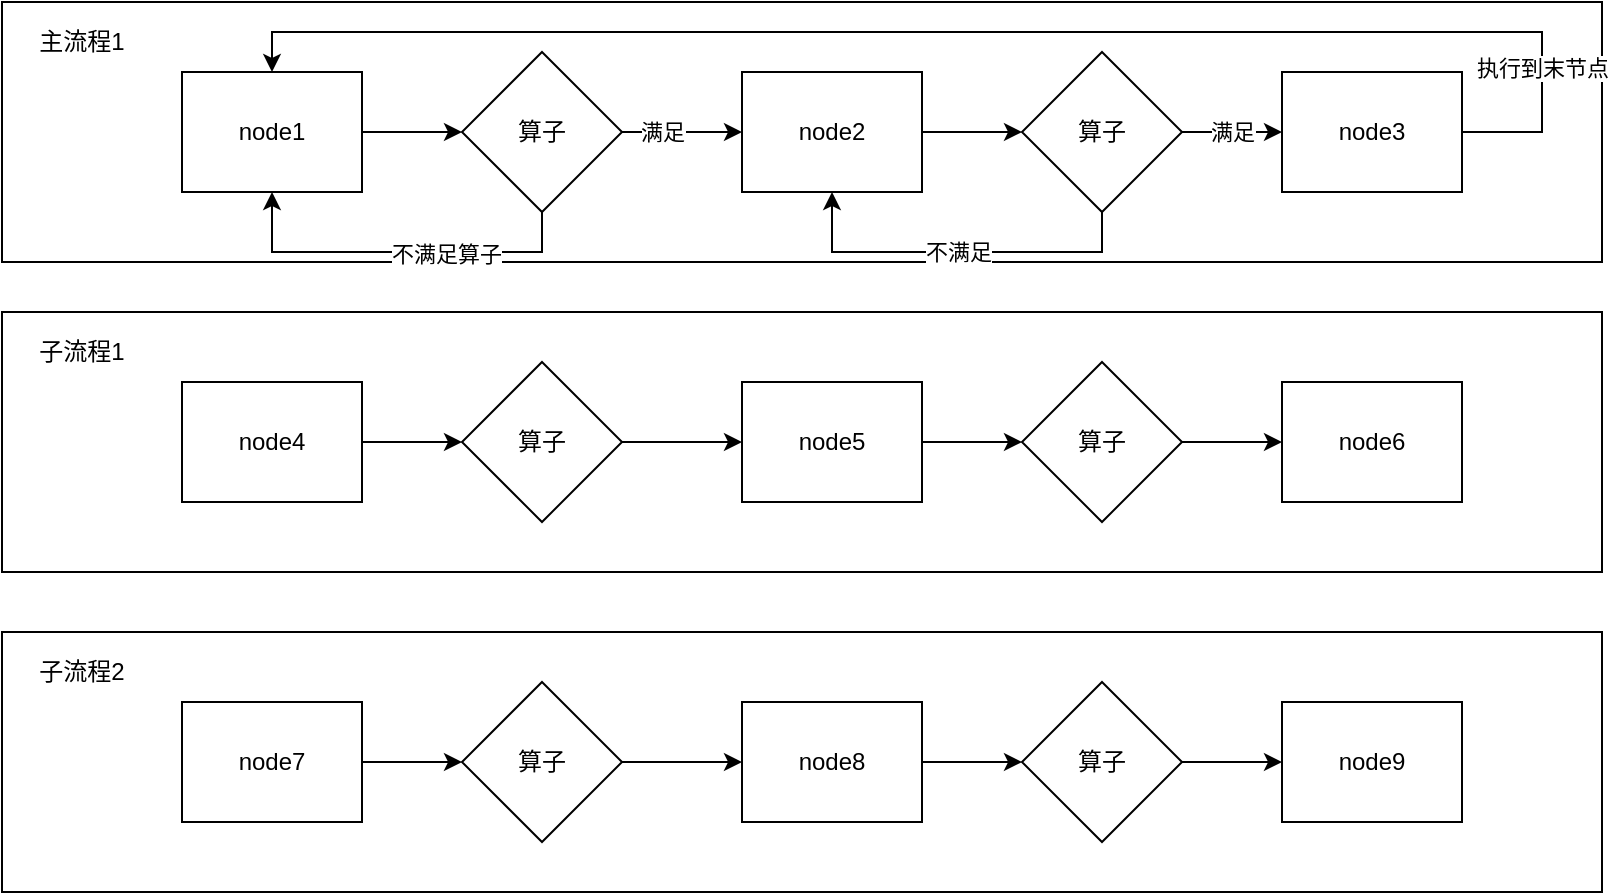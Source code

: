 <mxfile version="16.0.3" type="github">
  <diagram id="oNUJ1xe47OoZGaQnLxCl" name="Page-1">
    <mxGraphModel dx="946" dy="589" grid="1" gridSize="10" guides="1" tooltips="1" connect="1" arrows="1" fold="1" page="1" pageScale="1" pageWidth="827" pageHeight="1169" math="0" shadow="0">
      <root>
        <mxCell id="0" />
        <mxCell id="1" parent="0" />
        <mxCell id="5Pydk1ctjDTBAbrH4P00-10" value="" style="rounded=0;whiteSpace=wrap;html=1;" vertex="1" parent="1">
          <mxGeometry x="20" y="105" width="800" height="130" as="geometry" />
        </mxCell>
        <mxCell id="5Pydk1ctjDTBAbrH4P00-4" style="edgeStyle=orthogonalEdgeStyle;rounded=0;orthogonalLoop=1;jettySize=auto;html=1;exitX=1;exitY=0.5;exitDx=0;exitDy=0;" edge="1" parent="1" source="5Pydk1ctjDTBAbrH4P00-1">
          <mxGeometry relative="1" as="geometry">
            <mxPoint x="250" y="170" as="targetPoint" />
          </mxGeometry>
        </mxCell>
        <mxCell id="5Pydk1ctjDTBAbrH4P00-1" value="node1" style="rounded=0;whiteSpace=wrap;html=1;" vertex="1" parent="1">
          <mxGeometry x="110" y="140" width="90" height="60" as="geometry" />
        </mxCell>
        <mxCell id="5Pydk1ctjDTBAbrH4P00-8" style="edgeStyle=orthogonalEdgeStyle;rounded=0;orthogonalLoop=1;jettySize=auto;html=1;exitX=1;exitY=0.5;exitDx=0;exitDy=0;entryX=0;entryY=0.5;entryDx=0;entryDy=0;" edge="1" parent="1" source="5Pydk1ctjDTBAbrH4P00-2" target="5Pydk1ctjDTBAbrH4P00-7">
          <mxGeometry relative="1" as="geometry" />
        </mxCell>
        <mxCell id="5Pydk1ctjDTBAbrH4P00-2" value="node2" style="rounded=0;whiteSpace=wrap;html=1;" vertex="1" parent="1">
          <mxGeometry x="390" y="140" width="90" height="60" as="geometry" />
        </mxCell>
        <mxCell id="5Pydk1ctjDTBAbrH4P00-38" style="edgeStyle=orthogonalEdgeStyle;rounded=0;orthogonalLoop=1;jettySize=auto;html=1;entryX=0.5;entryY=0;entryDx=0;entryDy=0;" edge="1" parent="1" source="5Pydk1ctjDTBAbrH4P00-3" target="5Pydk1ctjDTBAbrH4P00-1">
          <mxGeometry relative="1" as="geometry">
            <Array as="points">
              <mxPoint x="790" y="170" />
              <mxPoint x="790" y="120" />
              <mxPoint x="155" y="120" />
            </Array>
          </mxGeometry>
        </mxCell>
        <mxCell id="5Pydk1ctjDTBAbrH4P00-39" value="执行到末节点" style="edgeLabel;html=1;align=center;verticalAlign=middle;resizable=0;points=[];" vertex="1" connectable="0" parent="5Pydk1ctjDTBAbrH4P00-38">
          <mxGeometry x="-0.807" relative="1" as="geometry">
            <mxPoint as="offset" />
          </mxGeometry>
        </mxCell>
        <mxCell id="5Pydk1ctjDTBAbrH4P00-3" value="node3" style="rounded=0;whiteSpace=wrap;html=1;" vertex="1" parent="1">
          <mxGeometry x="660" y="140" width="90" height="60" as="geometry" />
        </mxCell>
        <mxCell id="5Pydk1ctjDTBAbrH4P00-6" style="edgeStyle=orthogonalEdgeStyle;rounded=0;orthogonalLoop=1;jettySize=auto;html=1;exitX=1;exitY=0.5;exitDx=0;exitDy=0;entryX=0;entryY=0.5;entryDx=0;entryDy=0;" edge="1" parent="1" source="5Pydk1ctjDTBAbrH4P00-5" target="5Pydk1ctjDTBAbrH4P00-2">
          <mxGeometry relative="1" as="geometry">
            <mxPoint x="380" y="170" as="targetPoint" />
          </mxGeometry>
        </mxCell>
        <mxCell id="5Pydk1ctjDTBAbrH4P00-36" value="满足" style="edgeLabel;html=1;align=center;verticalAlign=middle;resizable=0;points=[];" vertex="1" connectable="0" parent="5Pydk1ctjDTBAbrH4P00-6">
          <mxGeometry x="-0.433" y="-1" relative="1" as="geometry">
            <mxPoint x="3" y="-1" as="offset" />
          </mxGeometry>
        </mxCell>
        <mxCell id="5Pydk1ctjDTBAbrH4P00-34" style="edgeStyle=orthogonalEdgeStyle;rounded=0;orthogonalLoop=1;jettySize=auto;html=1;exitX=0.5;exitY=1;exitDx=0;exitDy=0;entryX=0.5;entryY=1;entryDx=0;entryDy=0;" edge="1" parent="1" source="5Pydk1ctjDTBAbrH4P00-5" target="5Pydk1ctjDTBAbrH4P00-1">
          <mxGeometry relative="1" as="geometry" />
        </mxCell>
        <mxCell id="5Pydk1ctjDTBAbrH4P00-35" value="不满足算子" style="edgeLabel;html=1;align=center;verticalAlign=middle;resizable=0;points=[];" vertex="1" connectable="0" parent="5Pydk1ctjDTBAbrH4P00-34">
          <mxGeometry x="-0.265" y="1" relative="1" as="geometry">
            <mxPoint as="offset" />
          </mxGeometry>
        </mxCell>
        <mxCell id="5Pydk1ctjDTBAbrH4P00-5" value="算子" style="rhombus;whiteSpace=wrap;html=1;" vertex="1" parent="1">
          <mxGeometry x="250" y="130" width="80" height="80" as="geometry" />
        </mxCell>
        <mxCell id="5Pydk1ctjDTBAbrH4P00-9" value="满足" style="edgeStyle=orthogonalEdgeStyle;rounded=0;orthogonalLoop=1;jettySize=auto;html=1;entryX=0;entryY=0.5;entryDx=0;entryDy=0;" edge="1" parent="1" source="5Pydk1ctjDTBAbrH4P00-7" target="5Pydk1ctjDTBAbrH4P00-3">
          <mxGeometry relative="1" as="geometry" />
        </mxCell>
        <mxCell id="5Pydk1ctjDTBAbrH4P00-37" value="不满足" style="edgeStyle=orthogonalEdgeStyle;rounded=0;orthogonalLoop=1;jettySize=auto;html=1;exitX=0.5;exitY=1;exitDx=0;exitDy=0;entryX=0.5;entryY=1;entryDx=0;entryDy=0;" edge="1" parent="1" source="5Pydk1ctjDTBAbrH4P00-7" target="5Pydk1ctjDTBAbrH4P00-2">
          <mxGeometry relative="1" as="geometry">
            <Array as="points">
              <mxPoint x="570" y="230" />
              <mxPoint x="435" y="230" />
            </Array>
          </mxGeometry>
        </mxCell>
        <mxCell id="5Pydk1ctjDTBAbrH4P00-7" value="算子" style="rhombus;whiteSpace=wrap;html=1;" vertex="1" parent="1">
          <mxGeometry x="530" y="130" width="80" height="80" as="geometry" />
        </mxCell>
        <mxCell id="5Pydk1ctjDTBAbrH4P00-11" value="主流程1" style="text;html=1;strokeColor=none;fillColor=none;align=center;verticalAlign=middle;whiteSpace=wrap;rounded=0;" vertex="1" parent="1">
          <mxGeometry x="30" y="110" width="60" height="30" as="geometry" />
        </mxCell>
        <mxCell id="5Pydk1ctjDTBAbrH4P00-12" value="" style="rounded=0;whiteSpace=wrap;html=1;" vertex="1" parent="1">
          <mxGeometry x="20" y="260" width="800" height="130" as="geometry" />
        </mxCell>
        <mxCell id="5Pydk1ctjDTBAbrH4P00-13" style="edgeStyle=orthogonalEdgeStyle;rounded=0;orthogonalLoop=1;jettySize=auto;html=1;exitX=1;exitY=0.5;exitDx=0;exitDy=0;" edge="1" parent="1" source="5Pydk1ctjDTBAbrH4P00-14">
          <mxGeometry relative="1" as="geometry">
            <mxPoint x="250" y="325" as="targetPoint" />
          </mxGeometry>
        </mxCell>
        <mxCell id="5Pydk1ctjDTBAbrH4P00-14" value="node4" style="rounded=0;whiteSpace=wrap;html=1;" vertex="1" parent="1">
          <mxGeometry x="110" y="295" width="90" height="60" as="geometry" />
        </mxCell>
        <mxCell id="5Pydk1ctjDTBAbrH4P00-15" style="edgeStyle=orthogonalEdgeStyle;rounded=0;orthogonalLoop=1;jettySize=auto;html=1;exitX=1;exitY=0.5;exitDx=0;exitDy=0;entryX=0;entryY=0.5;entryDx=0;entryDy=0;" edge="1" parent="1" source="5Pydk1ctjDTBAbrH4P00-16" target="5Pydk1ctjDTBAbrH4P00-21">
          <mxGeometry relative="1" as="geometry" />
        </mxCell>
        <mxCell id="5Pydk1ctjDTBAbrH4P00-16" value="node5" style="rounded=0;whiteSpace=wrap;html=1;" vertex="1" parent="1">
          <mxGeometry x="390" y="295" width="90" height="60" as="geometry" />
        </mxCell>
        <mxCell id="5Pydk1ctjDTBAbrH4P00-17" value="node6" style="rounded=0;whiteSpace=wrap;html=1;" vertex="1" parent="1">
          <mxGeometry x="660" y="295" width="90" height="60" as="geometry" />
        </mxCell>
        <mxCell id="5Pydk1ctjDTBAbrH4P00-18" style="edgeStyle=orthogonalEdgeStyle;rounded=0;orthogonalLoop=1;jettySize=auto;html=1;exitX=1;exitY=0.5;exitDx=0;exitDy=0;entryX=0;entryY=0.5;entryDx=0;entryDy=0;" edge="1" parent="1" source="5Pydk1ctjDTBAbrH4P00-19" target="5Pydk1ctjDTBAbrH4P00-16">
          <mxGeometry relative="1" as="geometry">
            <mxPoint x="380" y="325" as="targetPoint" />
          </mxGeometry>
        </mxCell>
        <mxCell id="5Pydk1ctjDTBAbrH4P00-19" value="&lt;span&gt;算子&lt;/span&gt;" style="rhombus;whiteSpace=wrap;html=1;" vertex="1" parent="1">
          <mxGeometry x="250" y="285" width="80" height="80" as="geometry" />
        </mxCell>
        <mxCell id="5Pydk1ctjDTBAbrH4P00-20" style="edgeStyle=orthogonalEdgeStyle;rounded=0;orthogonalLoop=1;jettySize=auto;html=1;entryX=0;entryY=0.5;entryDx=0;entryDy=0;" edge="1" parent="1" source="5Pydk1ctjDTBAbrH4P00-21" target="5Pydk1ctjDTBAbrH4P00-17">
          <mxGeometry relative="1" as="geometry" />
        </mxCell>
        <mxCell id="5Pydk1ctjDTBAbrH4P00-21" value="&lt;span&gt;算子&lt;/span&gt;" style="rhombus;whiteSpace=wrap;html=1;" vertex="1" parent="1">
          <mxGeometry x="530" y="285" width="80" height="80" as="geometry" />
        </mxCell>
        <mxCell id="5Pydk1ctjDTBAbrH4P00-22" value="子流程1" style="text;html=1;strokeColor=none;fillColor=none;align=center;verticalAlign=middle;whiteSpace=wrap;rounded=0;" vertex="1" parent="1">
          <mxGeometry x="30" y="265" width="60" height="30" as="geometry" />
        </mxCell>
        <mxCell id="5Pydk1ctjDTBAbrH4P00-23" value="" style="rounded=0;whiteSpace=wrap;html=1;" vertex="1" parent="1">
          <mxGeometry x="20" y="420" width="800" height="130" as="geometry" />
        </mxCell>
        <mxCell id="5Pydk1ctjDTBAbrH4P00-24" style="edgeStyle=orthogonalEdgeStyle;rounded=0;orthogonalLoop=1;jettySize=auto;html=1;exitX=1;exitY=0.5;exitDx=0;exitDy=0;" edge="1" parent="1" source="5Pydk1ctjDTBAbrH4P00-25">
          <mxGeometry relative="1" as="geometry">
            <mxPoint x="250" y="485" as="targetPoint" />
          </mxGeometry>
        </mxCell>
        <mxCell id="5Pydk1ctjDTBAbrH4P00-25" value="node7" style="rounded=0;whiteSpace=wrap;html=1;" vertex="1" parent="1">
          <mxGeometry x="110" y="455" width="90" height="60" as="geometry" />
        </mxCell>
        <mxCell id="5Pydk1ctjDTBAbrH4P00-26" style="edgeStyle=orthogonalEdgeStyle;rounded=0;orthogonalLoop=1;jettySize=auto;html=1;exitX=1;exitY=0.5;exitDx=0;exitDy=0;entryX=0;entryY=0.5;entryDx=0;entryDy=0;" edge="1" parent="1" source="5Pydk1ctjDTBAbrH4P00-27" target="5Pydk1ctjDTBAbrH4P00-32">
          <mxGeometry relative="1" as="geometry" />
        </mxCell>
        <mxCell id="5Pydk1ctjDTBAbrH4P00-27" value="node8" style="rounded=0;whiteSpace=wrap;html=1;" vertex="1" parent="1">
          <mxGeometry x="390" y="455" width="90" height="60" as="geometry" />
        </mxCell>
        <mxCell id="5Pydk1ctjDTBAbrH4P00-28" value="node9" style="rounded=0;whiteSpace=wrap;html=1;" vertex="1" parent="1">
          <mxGeometry x="660" y="455" width="90" height="60" as="geometry" />
        </mxCell>
        <mxCell id="5Pydk1ctjDTBAbrH4P00-29" style="edgeStyle=orthogonalEdgeStyle;rounded=0;orthogonalLoop=1;jettySize=auto;html=1;exitX=1;exitY=0.5;exitDx=0;exitDy=0;entryX=0;entryY=0.5;entryDx=0;entryDy=0;" edge="1" parent="1" source="5Pydk1ctjDTBAbrH4P00-30" target="5Pydk1ctjDTBAbrH4P00-27">
          <mxGeometry relative="1" as="geometry">
            <mxPoint x="380" y="485" as="targetPoint" />
          </mxGeometry>
        </mxCell>
        <mxCell id="5Pydk1ctjDTBAbrH4P00-30" value="&lt;span&gt;算子&lt;/span&gt;" style="rhombus;whiteSpace=wrap;html=1;" vertex="1" parent="1">
          <mxGeometry x="250" y="445" width="80" height="80" as="geometry" />
        </mxCell>
        <mxCell id="5Pydk1ctjDTBAbrH4P00-31" style="edgeStyle=orthogonalEdgeStyle;rounded=0;orthogonalLoop=1;jettySize=auto;html=1;entryX=0;entryY=0.5;entryDx=0;entryDy=0;" edge="1" parent="1" source="5Pydk1ctjDTBAbrH4P00-32" target="5Pydk1ctjDTBAbrH4P00-28">
          <mxGeometry relative="1" as="geometry" />
        </mxCell>
        <mxCell id="5Pydk1ctjDTBAbrH4P00-32" value="&lt;span&gt;算子&lt;/span&gt;" style="rhombus;whiteSpace=wrap;html=1;" vertex="1" parent="1">
          <mxGeometry x="530" y="445" width="80" height="80" as="geometry" />
        </mxCell>
        <mxCell id="5Pydk1ctjDTBAbrH4P00-33" value="子流程2" style="text;html=1;strokeColor=none;fillColor=none;align=center;verticalAlign=middle;whiteSpace=wrap;rounded=0;" vertex="1" parent="1">
          <mxGeometry x="30" y="425" width="60" height="30" as="geometry" />
        </mxCell>
      </root>
    </mxGraphModel>
  </diagram>
</mxfile>
